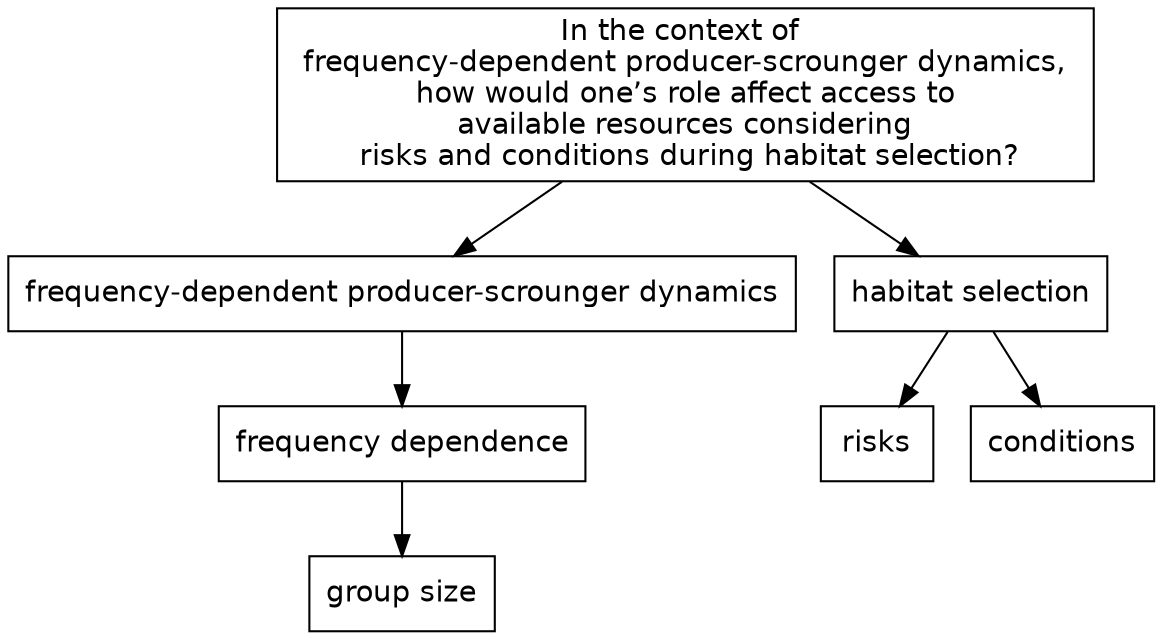 digraph why_space_use {

  graph [fontsize = 12]

	node [shape = box, fontname = Helvetica]

	// Topic
	topic [label = "In the context of \n frequency-dependent producer-scrounger dynamics, \n how would one&rsquo;s role affect access to \n available resources considering \n risks and conditions during habitat selection?"]



	// Level 1 terms
	freq_psd [label = "frequency-dependent producer-scrounger dynamics"]
	hab_sel [label = "habitat selection"]

	// Level 2 terms
	freq [label = "frequency dependence"]
	risks
	conditions

	// Level 3 terms
	grp_size [label = "group size"]



	// Relationships
	topic -> {freq_psd, hab_sel}

	freq_psd -> freq
	hab_sel -> {risks, conditions}

	freq -> grp_size

}
